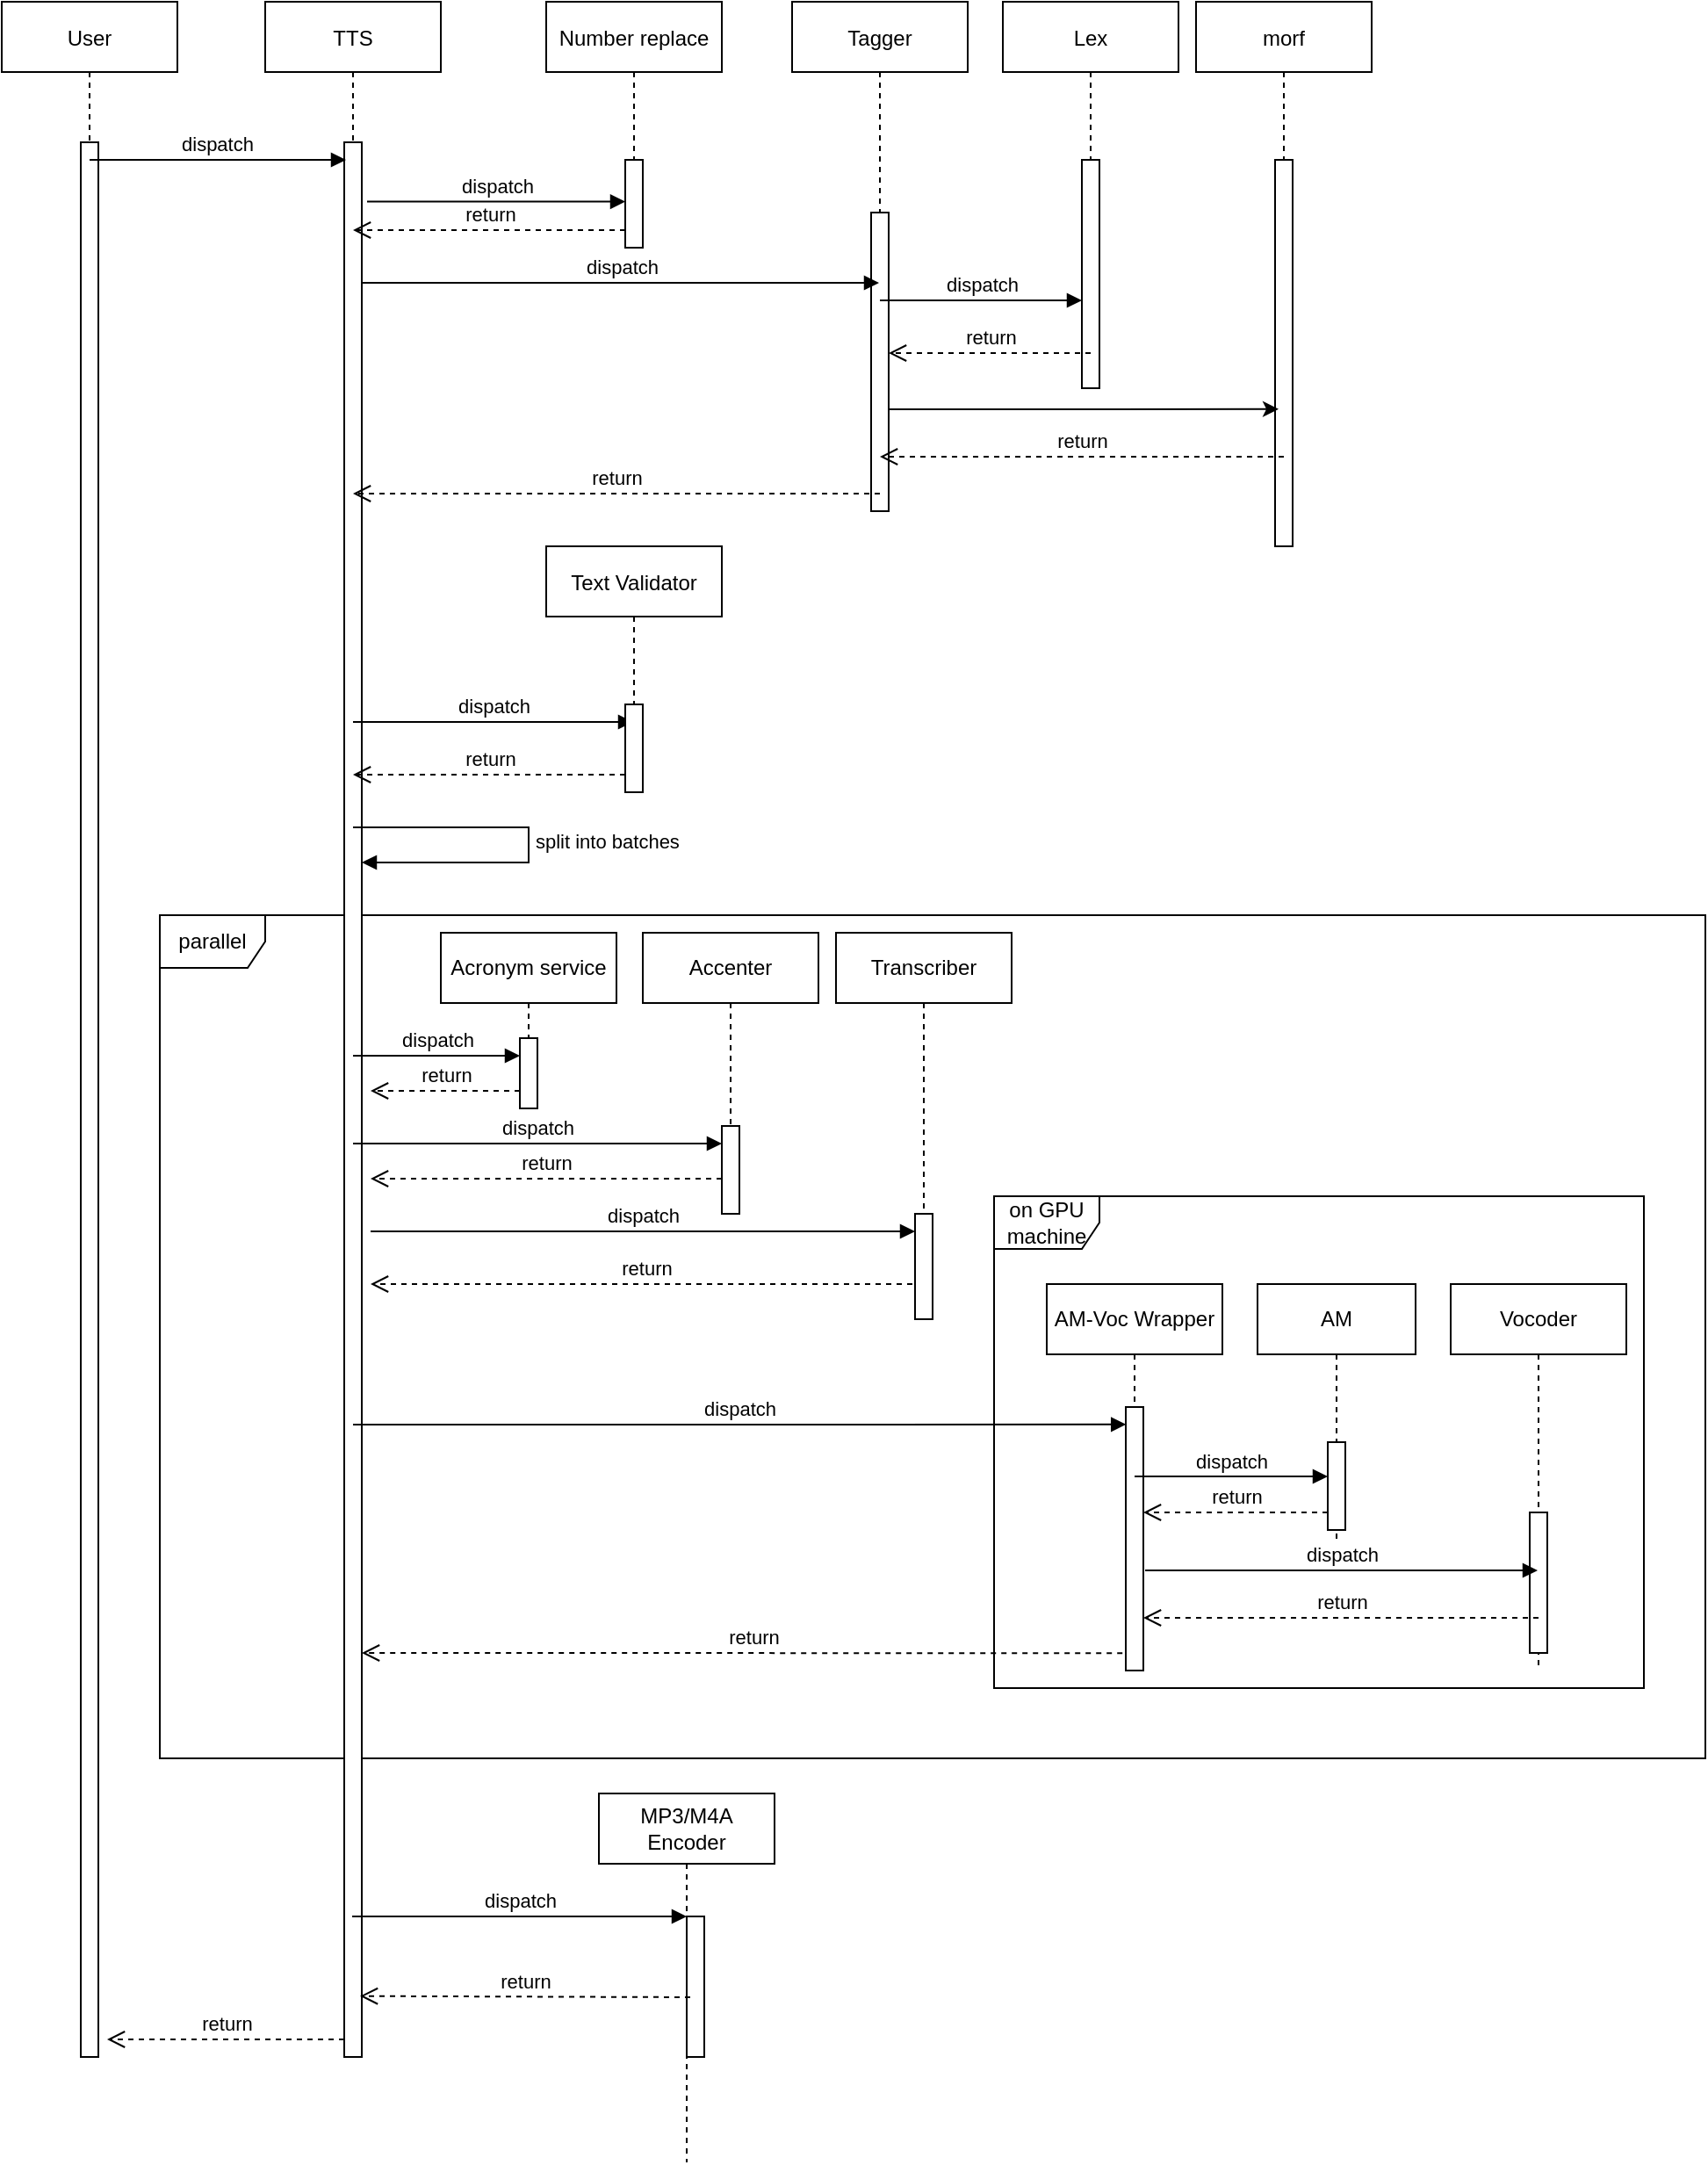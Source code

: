 <mxfile version="13.7.9" type="device"><diagram id="kgpKYQtTHZ0yAKxKKP6v" name="Page-1"><mxGraphModel dx="1300" dy="843" grid="1" gridSize="10" guides="1" tooltips="1" connect="1" arrows="1" fold="1" page="1" pageScale="1" pageWidth="827" pageHeight="1169" math="0" shadow="0"><root><mxCell id="0"/><mxCell id="1" parent="0"/><mxCell id="lAlPVcgyihclvk4gSVZ0-10" value="parallel" style="shape=umlFrame;whiteSpace=wrap;html=1;" parent="1" vertex="1"><mxGeometry x="130" y="560" width="880" height="480" as="geometry"/></mxCell><mxCell id="3nuBFxr9cyL0pnOWT2aG-5" value="Number replace" style="shape=umlLifeline;perimeter=lifelinePerimeter;container=1;collapsible=0;recursiveResize=0;rounded=0;shadow=0;strokeWidth=1;" parent="1" vertex="1"><mxGeometry x="350" y="40" width="100" height="140" as="geometry"/></mxCell><mxCell id="3nuBFxr9cyL0pnOWT2aG-6" value="" style="points=[];perimeter=orthogonalPerimeter;rounded=0;shadow=0;strokeWidth=1;" parent="3nuBFxr9cyL0pnOWT2aG-5" vertex="1"><mxGeometry x="45" y="90" width="10" height="50" as="geometry"/></mxCell><mxCell id="n3yyhvVBmtxSMWM3QK_C-1" value="User" style="shape=umlLifeline;perimeter=lifelinePerimeter;container=1;collapsible=0;recursiveResize=0;rounded=0;shadow=0;strokeWidth=1;" parent="1" vertex="1"><mxGeometry x="40" y="40" width="100" height="1170" as="geometry"/></mxCell><mxCell id="n3yyhvVBmtxSMWM3QK_C-2" value="" style="points=[];perimeter=orthogonalPerimeter;rounded=0;shadow=0;strokeWidth=1;" parent="n3yyhvVBmtxSMWM3QK_C-1" vertex="1"><mxGeometry x="45" y="80" width="10" height="1090" as="geometry"/></mxCell><mxCell id="5YAw8XcFwUff2GZIBjbc-4" value="return" style="html=1;verticalAlign=bottom;endArrow=open;dashed=1;endSize=8;" parent="n3yyhvVBmtxSMWM3QK_C-1" source="n3yyhvVBmtxSMWM3QK_C-4" edge="1"><mxGeometry relative="1" as="geometry"><mxPoint x="140" y="1160" as="sourcePoint"/><mxPoint x="60" y="1160" as="targetPoint"/></mxGeometry></mxCell><mxCell id="n3yyhvVBmtxSMWM3QK_C-3" value="TTS" style="shape=umlLifeline;perimeter=lifelinePerimeter;container=1;collapsible=0;recursiveResize=0;rounded=0;shadow=0;strokeWidth=1;" parent="1" vertex="1"><mxGeometry x="190" y="40" width="100" height="1170" as="geometry"/></mxCell><mxCell id="n3yyhvVBmtxSMWM3QK_C-4" value="" style="points=[];perimeter=orthogonalPerimeter;rounded=0;shadow=0;strokeWidth=1;" parent="n3yyhvVBmtxSMWM3QK_C-3" vertex="1"><mxGeometry x="45" y="80" width="10" height="1090" as="geometry"/></mxCell><mxCell id="n3yyhvVBmtxSMWM3QK_C-41" value="split into batches" style="edgeStyle=orthogonalEdgeStyle;html=1;align=left;spacingLeft=2;endArrow=block;rounded=0;entryX=1;entryY=0;" parent="n3yyhvVBmtxSMWM3QK_C-3" edge="1"><mxGeometry relative="1" as="geometry"><mxPoint x="50" y="470" as="sourcePoint"/><Array as="points"><mxPoint x="150" y="470"/><mxPoint x="150" y="490"/></Array><mxPoint x="55" y="490" as="targetPoint"/></mxGeometry></mxCell><mxCell id="5YAw8XcFwUff2GZIBjbc-5" value="dispatch" style="html=1;verticalAlign=bottom;endArrow=block;" parent="n3yyhvVBmtxSMWM3QK_C-3" target="5YAw8XcFwUff2GZIBjbc-2" edge="1"><mxGeometry width="80" relative="1" as="geometry"><mxPoint x="50" y="600" as="sourcePoint"/><mxPoint x="130" y="600" as="targetPoint"/></mxGeometry></mxCell><mxCell id="5YAw8XcFwUff2GZIBjbc-6" value="dispatch" style="html=1;verticalAlign=bottom;endArrow=block;" parent="n3yyhvVBmtxSMWM3QK_C-3" target="DOZssAf6PHHWP2cyqiNP-5" edge="1"><mxGeometry width="80" relative="1" as="geometry"><mxPoint x="50" y="650" as="sourcePoint"/><mxPoint x="130" y="650" as="targetPoint"/></mxGeometry></mxCell><mxCell id="5YAw8XcFwUff2GZIBjbc-7" value="dispatch" style="html=1;verticalAlign=bottom;endArrow=block;" parent="n3yyhvVBmtxSMWM3QK_C-3" target="DOZssAf6PHHWP2cyqiNP-7" edge="1"><mxGeometry width="80" relative="1" as="geometry"><mxPoint x="60" y="700" as="sourcePoint"/><mxPoint x="140" y="700" as="targetPoint"/></mxGeometry></mxCell><mxCell id="5YAw8XcFwUff2GZIBjbc-9" value="dispatch" style="html=1;verticalAlign=bottom;endArrow=block;entryX=0.203;entryY=0.464;entryDx=0;entryDy=0;entryPerimeter=0;" parent="n3yyhvVBmtxSMWM3QK_C-3" target="lAlPVcgyihclvk4gSVZ0-9" edge="1"><mxGeometry width="80" relative="1" as="geometry"><mxPoint x="50" y="810" as="sourcePoint"/><mxPoint x="130" y="810" as="targetPoint"/></mxGeometry></mxCell><mxCell id="5YAw8XcFwUff2GZIBjbc-10" value="return" style="html=1;verticalAlign=bottom;endArrow=open;dashed=1;endSize=8;" parent="n3yyhvVBmtxSMWM3QK_C-3" source="5YAw8XcFwUff2GZIBjbc-2" edge="1"><mxGeometry relative="1" as="geometry"><mxPoint x="130" y="620" as="sourcePoint"/><mxPoint x="60" y="620" as="targetPoint"/></mxGeometry></mxCell><mxCell id="5YAw8XcFwUff2GZIBjbc-11" value="return" style="html=1;verticalAlign=bottom;endArrow=open;dashed=1;endSize=8;" parent="n3yyhvVBmtxSMWM3QK_C-3" source="DOZssAf6PHHWP2cyqiNP-5" edge="1"><mxGeometry relative="1" as="geometry"><mxPoint x="140" y="670" as="sourcePoint"/><mxPoint x="60" y="670" as="targetPoint"/></mxGeometry></mxCell><mxCell id="5YAw8XcFwUff2GZIBjbc-13" value="return" style="html=1;verticalAlign=bottom;endArrow=open;dashed=1;endSize=8;" parent="n3yyhvVBmtxSMWM3QK_C-3" source="DOZssAf6PHHWP2cyqiNP-6" edge="1"><mxGeometry relative="1" as="geometry"><mxPoint x="140" y="730" as="sourcePoint"/><mxPoint x="60" y="730" as="targetPoint"/></mxGeometry></mxCell><mxCell id="5YAw8XcFwUff2GZIBjbc-14" value="return" style="html=1;verticalAlign=bottom;endArrow=open;dashed=1;endSize=8;exitX=0.23;exitY=0.929;exitDx=0;exitDy=0;exitPerimeter=0;" parent="n3yyhvVBmtxSMWM3QK_C-3" source="lAlPVcgyihclvk4gSVZ0-9" edge="1"><mxGeometry relative="1" as="geometry"><mxPoint x="135" y="940" as="sourcePoint"/><mxPoint x="55" y="940" as="targetPoint"/></mxGeometry></mxCell><mxCell id="n3yyhvVBmtxSMWM3QK_C-5" value="dispatch" style="verticalAlign=bottom;endArrow=block;shadow=0;strokeWidth=1;" parent="1" edge="1"><mxGeometry relative="1" as="geometry"><mxPoint x="90" y="130" as="sourcePoint"/><mxPoint x="236" y="130" as="targetPoint"/><Array as="points"><mxPoint x="105" y="130"/></Array></mxGeometry></mxCell><mxCell id="n3yyhvVBmtxSMWM3QK_C-11" value="dispatch" style="html=1;verticalAlign=bottom;endArrow=block;exitX=1.3;exitY=0.031;exitDx=0;exitDy=0;exitPerimeter=0;" parent="1" source="n3yyhvVBmtxSMWM3QK_C-4" target="3nuBFxr9cyL0pnOWT2aG-6" edge="1"><mxGeometry width="80" relative="1" as="geometry"><mxPoint x="380" y="430" as="sourcePoint"/><mxPoint x="460" y="430" as="targetPoint"/></mxGeometry></mxCell><mxCell id="n3yyhvVBmtxSMWM3QK_C-12" value="return" style="html=1;verticalAlign=bottom;endArrow=open;dashed=1;endSize=8;" parent="1" source="3nuBFxr9cyL0pnOWT2aG-6" target="n3yyhvVBmtxSMWM3QK_C-3" edge="1"><mxGeometry relative="1" as="geometry"><mxPoint x="370" y="220" as="sourcePoint"/><mxPoint x="290" y="220" as="targetPoint"/><Array as="points"><mxPoint x="270" y="170"/></Array></mxGeometry></mxCell><mxCell id="n3yyhvVBmtxSMWM3QK_C-13" value="Tagger" style="shape=umlLifeline;perimeter=lifelinePerimeter;container=1;collapsible=0;recursiveResize=0;rounded=0;shadow=0;strokeWidth=1;" parent="1" vertex="1"><mxGeometry x="490" y="40" width="100" height="290" as="geometry"/></mxCell><mxCell id="n3yyhvVBmtxSMWM3QK_C-14" value="" style="points=[];perimeter=orthogonalPerimeter;rounded=0;shadow=0;strokeWidth=1;" parent="n3yyhvVBmtxSMWM3QK_C-13" vertex="1"><mxGeometry x="45" y="120" width="10" height="170" as="geometry"/></mxCell><mxCell id="n3yyhvVBmtxSMWM3QK_C-16" value="Lex" style="shape=umlLifeline;perimeter=lifelinePerimeter;container=1;collapsible=0;recursiveResize=0;rounded=0;shadow=0;strokeWidth=1;" parent="1" vertex="1"><mxGeometry x="610" y="40" width="100" height="220" as="geometry"/></mxCell><mxCell id="n3yyhvVBmtxSMWM3QK_C-17" value="" style="points=[];perimeter=orthogonalPerimeter;rounded=0;shadow=0;strokeWidth=1;" parent="n3yyhvVBmtxSMWM3QK_C-16" vertex="1"><mxGeometry x="45" y="90" width="10" height="130" as="geometry"/></mxCell><mxCell id="n3yyhvVBmtxSMWM3QK_C-18" value="morf" style="shape=umlLifeline;perimeter=lifelinePerimeter;container=1;collapsible=0;recursiveResize=0;rounded=0;shadow=0;strokeWidth=1;" parent="1" vertex="1"><mxGeometry x="720" y="40" width="100" height="310" as="geometry"/></mxCell><mxCell id="n3yyhvVBmtxSMWM3QK_C-19" value="" style="points=[];perimeter=orthogonalPerimeter;rounded=0;shadow=0;strokeWidth=1;" parent="n3yyhvVBmtxSMWM3QK_C-18" vertex="1"><mxGeometry x="45" y="90" width="10" height="220" as="geometry"/></mxCell><mxCell id="n3yyhvVBmtxSMWM3QK_C-20" value="dispatch" style="html=1;verticalAlign=bottom;endArrow=block;" parent="1" target="n3yyhvVBmtxSMWM3QK_C-17" edge="1"><mxGeometry width="80" relative="1" as="geometry"><mxPoint x="540" y="210" as="sourcePoint"/><mxPoint x="834.5" y="210" as="targetPoint"/></mxGeometry></mxCell><mxCell id="n3yyhvVBmtxSMWM3QK_C-21" value="dispatch" style="html=1;verticalAlign=bottom;endArrow=block;" parent="1" source="n3yyhvVBmtxSMWM3QK_C-4" target="n3yyhvVBmtxSMWM3QK_C-13" edge="1"><mxGeometry width="80" relative="1" as="geometry"><mxPoint x="240" y="240" as="sourcePoint"/><mxPoint x="534.5" y="240" as="targetPoint"/><Array as="points"><mxPoint x="280" y="200"/></Array></mxGeometry></mxCell><mxCell id="n3yyhvVBmtxSMWM3QK_C-23" value="return" style="html=1;verticalAlign=bottom;endArrow=open;dashed=1;endSize=8;" parent="1" target="n3yyhvVBmtxSMWM3QK_C-14" edge="1"><mxGeometry relative="1" as="geometry"><mxPoint x="660" y="240" as="sourcePoint"/><mxPoint x="580" y="240" as="targetPoint"/></mxGeometry></mxCell><mxCell id="n3yyhvVBmtxSMWM3QK_C-24" value="return" style="html=1;verticalAlign=bottom;endArrow=open;dashed=1;endSize=8;" parent="1" target="n3yyhvVBmtxSMWM3QK_C-13" edge="1"><mxGeometry relative="1" as="geometry"><mxPoint x="770" y="299" as="sourcePoint"/><mxPoint x="690" y="299" as="targetPoint"/><Array as="points"><mxPoint x="670" y="299"/><mxPoint x="610" y="299"/><mxPoint x="570" y="299"/></Array></mxGeometry></mxCell><mxCell id="n3yyhvVBmtxSMWM3QK_C-27" value="" style="edgeStyle=orthogonalEdgeStyle;rounded=0;orthogonalLoop=1;jettySize=auto;html=1;entryX=0.2;entryY=0.645;entryDx=0;entryDy=0;entryPerimeter=0;" parent="1" source="n3yyhvVBmtxSMWM3QK_C-14" target="n3yyhvVBmtxSMWM3QK_C-19" edge="1"><mxGeometry relative="1" as="geometry"><Array as="points"><mxPoint x="630" y="272"/><mxPoint x="630" y="272"/></Array></mxGeometry></mxCell><mxCell id="n3yyhvVBmtxSMWM3QK_C-29" value="return" style="html=1;verticalAlign=bottom;endArrow=open;dashed=1;endSize=8;" parent="1" target="n3yyhvVBmtxSMWM3QK_C-3" edge="1"><mxGeometry relative="1" as="geometry"><mxPoint x="540" y="320" as="sourcePoint"/><mxPoint x="460" y="320" as="targetPoint"/></mxGeometry></mxCell><mxCell id="n3yyhvVBmtxSMWM3QK_C-30" value="Text Validator" style="shape=umlLifeline;perimeter=lifelinePerimeter;container=1;collapsible=0;recursiveResize=0;rounded=0;shadow=0;strokeWidth=1;" parent="1" vertex="1"><mxGeometry x="350" y="350" width="100" height="140" as="geometry"/></mxCell><mxCell id="n3yyhvVBmtxSMWM3QK_C-32" value="dispatch" style="html=1;verticalAlign=bottom;endArrow=block;" parent="1" target="n3yyhvVBmtxSMWM3QK_C-30" edge="1"><mxGeometry width="80" relative="1" as="geometry"><mxPoint x="240" y="450" as="sourcePoint"/><mxPoint x="320" y="450" as="targetPoint"/><Array as="points"><mxPoint x="270" y="450"/></Array></mxGeometry></mxCell><mxCell id="n3yyhvVBmtxSMWM3QK_C-34" value="return" style="html=1;verticalAlign=bottom;endArrow=open;dashed=1;endSize=8;" parent="1" source="n3yyhvVBmtxSMWM3QK_C-35" target="n3yyhvVBmtxSMWM3QK_C-3" edge="1"><mxGeometry relative="1" as="geometry"><mxPoint x="400" y="480" as="sourcePoint"/><mxPoint x="320" y="480" as="targetPoint"/><Array as="points"><mxPoint x="290" y="480"/></Array></mxGeometry></mxCell><mxCell id="n3yyhvVBmtxSMWM3QK_C-35" value="" style="points=[];perimeter=orthogonalPerimeter;rounded=0;shadow=0;strokeWidth=1;" parent="1" vertex="1"><mxGeometry x="395" y="440" width="10" height="50" as="geometry"/></mxCell><mxCell id="DOZssAf6PHHWP2cyqiNP-3" value="Accenter" style="shape=umlLifeline;perimeter=lifelinePerimeter;whiteSpace=wrap;html=1;container=1;collapsible=0;recursiveResize=0;outlineConnect=0;" parent="1" vertex="1"><mxGeometry x="405" y="570" width="100" height="160" as="geometry"/></mxCell><mxCell id="DOZssAf6PHHWP2cyqiNP-5" value="" style="html=1;points=[];perimeter=orthogonalPerimeter;" parent="DOZssAf6PHHWP2cyqiNP-3" vertex="1"><mxGeometry x="45" y="110" width="10" height="50" as="geometry"/></mxCell><mxCell id="DOZssAf6PHHWP2cyqiNP-6" value="Transcriber" style="shape=umlLifeline;perimeter=lifelinePerimeter;whiteSpace=wrap;html=1;container=1;collapsible=0;recursiveResize=0;outlineConnect=0;" parent="1" vertex="1"><mxGeometry x="515" y="570" width="100" height="220" as="geometry"/></mxCell><mxCell id="DOZssAf6PHHWP2cyqiNP-7" value="" style="html=1;points=[];perimeter=orthogonalPerimeter;" parent="DOZssAf6PHHWP2cyqiNP-6" vertex="1"><mxGeometry x="45" y="160" width="10" height="60" as="geometry"/></mxCell><mxCell id="DOZssAf6PHHWP2cyqiNP-8" value="AM" style="shape=umlLifeline;perimeter=lifelinePerimeter;whiteSpace=wrap;html=1;container=1;collapsible=0;recursiveResize=0;outlineConnect=0;" parent="1" vertex="1"><mxGeometry x="755" y="770" width="90" height="150" as="geometry"/></mxCell><mxCell id="lAlPVcgyihclvk4gSVZ0-5" value="" style="html=1;points=[];perimeter=orthogonalPerimeter;" parent="DOZssAf6PHHWP2cyqiNP-8" vertex="1"><mxGeometry x="40" y="90" width="10" height="50" as="geometry"/></mxCell><mxCell id="DOZssAf6PHHWP2cyqiNP-10" value="Vocoder" style="shape=umlLifeline;perimeter=lifelinePerimeter;whiteSpace=wrap;html=1;container=1;collapsible=0;recursiveResize=0;outlineConnect=0;" parent="1" vertex="1"><mxGeometry x="865" y="770" width="100" height="220" as="geometry"/></mxCell><mxCell id="DOZssAf6PHHWP2cyqiNP-11" value="" style="html=1;points=[];perimeter=orthogonalPerimeter;" parent="DOZssAf6PHHWP2cyqiNP-10" vertex="1"><mxGeometry x="45" y="130" width="10" height="80" as="geometry"/></mxCell><mxCell id="DOZssAf6PHHWP2cyqiNP-17" value="dispatch" style="html=1;verticalAlign=bottom;endArrow=block;exitX=1.1;exitY=0.62;exitDx=0;exitDy=0;exitPerimeter=0;" parent="1" source="DOZssAf6PHHWP2cyqiNP-9" target="DOZssAf6PHHWP2cyqiNP-10" edge="1"><mxGeometry width="80" relative="1" as="geometry"><mxPoint x="365" y="940" as="sourcePoint"/><mxPoint x="355" y="909.5" as="targetPoint"/></mxGeometry></mxCell><mxCell id="DOZssAf6PHHWP2cyqiNP-21" value="MP3/M4A Encoder" style="shape=umlLifeline;perimeter=lifelinePerimeter;whiteSpace=wrap;html=1;container=1;collapsible=0;recursiveResize=0;outlineConnect=0;" parent="1" vertex="1"><mxGeometry x="380" y="1060" width="100" height="210" as="geometry"/></mxCell><mxCell id="DOZssAf6PHHWP2cyqiNP-22" value="" style="html=1;points=[];perimeter=orthogonalPerimeter;" parent="DOZssAf6PHHWP2cyqiNP-21" vertex="1"><mxGeometry x="50" y="70" width="10" height="80" as="geometry"/></mxCell><mxCell id="DOZssAf6PHHWP2cyqiNP-23" value="dispatch" style="html=1;verticalAlign=bottom;endArrow=block;entryX=0;entryY=0;" parent="1" target="DOZssAf6PHHWP2cyqiNP-22" edge="1"><mxGeometry relative="1" as="geometry"><mxPoint x="239.5" y="1130" as="sourcePoint"/></mxGeometry></mxCell><mxCell id="DOZssAf6PHHWP2cyqiNP-24" value="return" style="html=1;verticalAlign=bottom;endArrow=open;dashed=1;endSize=8;exitX=0.2;exitY=0.575;exitDx=0;exitDy=0;exitPerimeter=0;entryX=0.9;entryY=0.917;entryDx=0;entryDy=0;entryPerimeter=0;" parent="1" source="DOZssAf6PHHWP2cyqiNP-22" edge="1"><mxGeometry relative="1" as="geometry"><mxPoint x="244" y="1175.34" as="targetPoint"/><Array as="points"/></mxGeometry></mxCell><mxCell id="lAlPVcgyihclvk4gSVZ0-2" value="AM-Voc Wrapper" style="shape=umlLifeline;perimeter=lifelinePerimeter;whiteSpace=wrap;html=1;container=1;collapsible=0;recursiveResize=0;outlineConnect=0;" parent="1" vertex="1"><mxGeometry x="635" y="770" width="100" height="220" as="geometry"/></mxCell><mxCell id="DOZssAf6PHHWP2cyqiNP-9" value="" style="html=1;points=[];perimeter=orthogonalPerimeter;" parent="lAlPVcgyihclvk4gSVZ0-2" vertex="1"><mxGeometry x="45" y="70" width="10" height="150" as="geometry"/></mxCell><mxCell id="lAlPVcgyihclvk4gSVZ0-6" value="dispatch" style="html=1;verticalAlign=bottom;endArrow=block;" parent="1" target="lAlPVcgyihclvk4gSVZ0-5" edge="1"><mxGeometry width="80" relative="1" as="geometry"><mxPoint x="685" y="879.5" as="sourcePoint"/><mxPoint x="765" y="880" as="targetPoint"/></mxGeometry></mxCell><mxCell id="lAlPVcgyihclvk4gSVZ0-7" value="return" style="html=1;verticalAlign=bottom;endArrow=open;dashed=1;endSize=8;" parent="1" target="DOZssAf6PHHWP2cyqiNP-9" edge="1"><mxGeometry relative="1" as="geometry"><mxPoint x="795" y="900" as="sourcePoint"/><mxPoint x="715" y="900" as="targetPoint"/></mxGeometry></mxCell><mxCell id="lAlPVcgyihclvk4gSVZ0-8" value="return" style="html=1;verticalAlign=bottom;endArrow=open;dashed=1;endSize=8;" parent="1" target="DOZssAf6PHHWP2cyqiNP-9" edge="1"><mxGeometry relative="1" as="geometry"><mxPoint x="915" y="960" as="sourcePoint"/><mxPoint x="845" y="960" as="targetPoint"/></mxGeometry></mxCell><mxCell id="lAlPVcgyihclvk4gSVZ0-9" value="on GPU machine" style="shape=umlFrame;whiteSpace=wrap;html=1;" parent="1" vertex="1"><mxGeometry x="605" y="720" width="370" height="280" as="geometry"/></mxCell><mxCell id="5YAw8XcFwUff2GZIBjbc-1" value="Acronym service" style="shape=umlLifeline;perimeter=lifelinePerimeter;whiteSpace=wrap;html=1;container=1;collapsible=0;recursiveResize=0;outlineConnect=0;" parent="1" vertex="1"><mxGeometry x="290" y="570" width="100" height="100" as="geometry"/></mxCell><mxCell id="5YAw8XcFwUff2GZIBjbc-2" value="" style="html=1;points=[];perimeter=orthogonalPerimeter;" parent="5YAw8XcFwUff2GZIBjbc-1" vertex="1"><mxGeometry x="45" y="60" width="10" height="40" as="geometry"/></mxCell></root></mxGraphModel></diagram></mxfile>